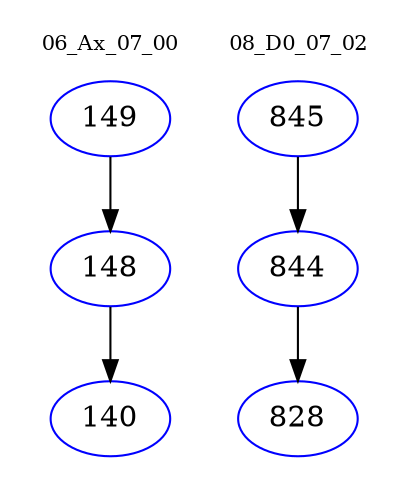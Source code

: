 digraph{
subgraph cluster_0 {
color = white
label = "06_Ax_07_00";
fontsize=10;
T0_149 [label="149", color="blue"]
T0_149 -> T0_148 [color="black"]
T0_148 [label="148", color="blue"]
T0_148 -> T0_140 [color="black"]
T0_140 [label="140", color="blue"]
}
subgraph cluster_1 {
color = white
label = "08_D0_07_02";
fontsize=10;
T1_845 [label="845", color="blue"]
T1_845 -> T1_844 [color="black"]
T1_844 [label="844", color="blue"]
T1_844 -> T1_828 [color="black"]
T1_828 [label="828", color="blue"]
}
}

